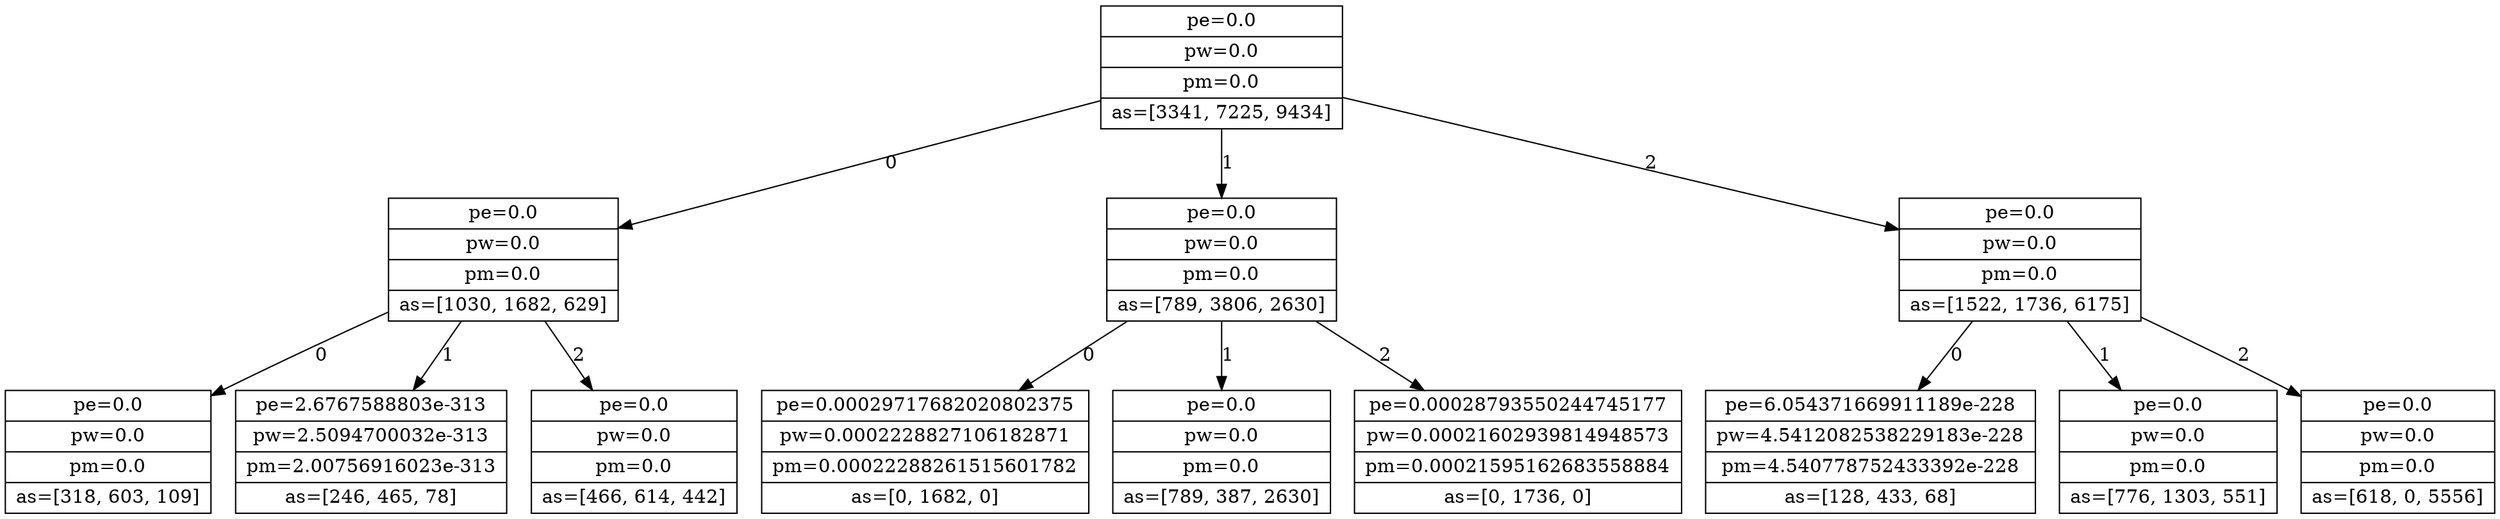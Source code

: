 digraph nodes {
	node [shape=record];
	name0 [label="{pe=0.0 | pw=0.0 | pm=0.0 | as=[3341, 7225, 9434]}"];
	name1 [label="{pe=0.0 | pw=0.0 | pm=0.0 | as=[1030, 1682, 629]}"];
	name2 [label="{pe=0.0 | pw=0.0 | pm=0.0 | as=[318, 603, 109]}"];
	name1 -> name2 [label=0];
	name3 [label="{pe=2.6767588803e-313 | pw=2.5094700032e-313 | pm=2.00756916023e-313 | as=[246, 465, 78]}"];
	name1 -> name3 [label=1];
	name4 [label="{pe=0.0 | pw=0.0 | pm=0.0 | as=[466, 614, 442]}"];
	name1 -> name4 [label=2];
	name0 -> name1 [label=0];
	name5 [label="{pe=0.0 | pw=0.0 | pm=0.0 | as=[789, 3806, 2630]}"];
	name6 [label="{pe=0.00029717682020802375 | pw=0.0002228827106182871 | pm=0.00022288261515601782 | as=[0, 1682, 0]}"];
	name5 -> name6 [label=0];
	name7 [label="{pe=0.0 | pw=0.0 | pm=0.0 | as=[789, 387, 2630]}"];
	name5 -> name7 [label=1];
	name8 [label="{pe=0.00028793550244745177 | pw=0.00021602939814948573 | pm=0.00021595162683558884 | as=[0, 1736, 0]}"];
	name5 -> name8 [label=2];
	name0 -> name5 [label=1];
	name9 [label="{pe=0.0 | pw=0.0 | pm=0.0 | as=[1522, 1736, 6175]}"];
	name10 [label="{pe=6.054371669911189e-228 | pw=4.5412082538229183e-228 | pm=4.540778752433392e-228 | as=[128, 433, 68]}"];
	name9 -> name10 [label=0];
	name11 [label="{pe=0.0 | pw=0.0 | pm=0.0 | as=[776, 1303, 551]}"];
	name9 -> name11 [label=1];
	name12 [label="{pe=0.0 | pw=0.0 | pm=0.0 | as=[618, 0, 5556]}"];
	name9 -> name12 [label=2];
	name0 -> name9 [label=2];
}

digraph nodes {
	node [shape=record];
	name0 [label="{pe=0.0 | pw=0.0 | pm=0.0 | as=[3292, 7255, 9453]}"];
	name1 [label="{pe=0.0 | pw=0.0 | pm=0.0 | as=[992, 1682, 618]}"];
	name2 [label="{pe=0.0 | pw=0.0 | pm=0.0 | as=[306, 580, 106]}"];
	name1 -> name2 [label=0];
	name3 [label="{pe=2.7398093744052e-310 | pw=2.5685798690254e-310 | pm=2.05485703080395e-310 | as=[239, 472, 77]}"];
	name1 -> name3 [label=1];
	name4 [label="{pe=0.0 | pw=0.0 | pm=0.0 | as=[447, 630, 435]}"];
	name1 -> name4 [label=2];
	name0 -> name1 [label=0];
	name5 [label="{pe=0.0 | pw=0.0 | pm=0.0 | as=[788, 3819, 2647]}"];
	name6 [label="{pe=0.0002973535533749628 | pw=0.00022301526052640808 | pm=0.00022301516503122213 | as=[0, 1681, 0]}"];
	name5 -> name6 [label=0];
	name7 [label="{pe=0.0 | pw=0.0 | pm=0.0 | as=[788, 384, 2647]}"];
	name5 -> name7 [label=1];
	name8 [label="{pe=0.00028498147620404675 | pw=0.00021381258268470763 | pm=0.00021373610715303505 | as=[0, 1754, 0]}"];
	name5 -> name8 [label=2];
	name0 -> name5 [label=1];
	name9 [label="{pe=0.0 | pw=0.0 | pm=0.0 | as=[1512, 1754, 6187]}"];
	name10 [label="{pe=2.764460889999047e-218 | pw=2.0735422770602197e-218 | pm=2.0733456674992853e-218 | as=[118, 435, 65]}"];
	name9 -> name10 [label=0];
	name11 [label="{pe=0.0 | pw=0.0 | pm=0.0 | as=[784, 1319, 544]}"];
	name9 -> name11 [label=1];
	name12 [label="{pe=0.0 | pw=0.0 | pm=0.0 | as=[610, 0, 5577]}"];
	name9 -> name12 [label=2];
	name0 -> name9 [label=2];
}

